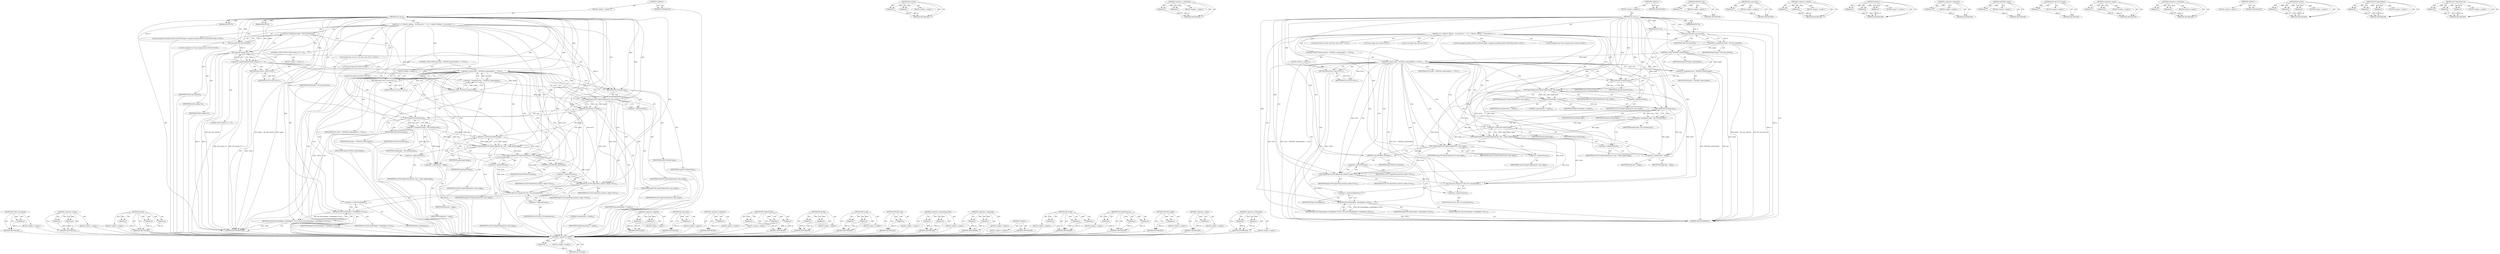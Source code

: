 digraph "&lt;operator&gt;.subtraction" {
vulnerable_174 [label=<(METHOD,&lt;operator&gt;.sizeOf)>];
vulnerable_175 [label=<(PARAM,p1)>];
vulnerable_176 [label=<(BLOCK,&lt;empty&gt;,&lt;empty&gt;)>];
vulnerable_177 [label=<(METHOD_RETURN,ANY)>];
vulnerable_123 [label=<(METHOD,BN_bn2bin)>];
vulnerable_124 [label=<(PARAM,p1)>];
vulnerable_125 [label=<(PARAM,p2)>];
vulnerable_126 [label=<(BLOCK,&lt;empty&gt;,&lt;empty&gt;)>];
vulnerable_127 [label=<(METHOD_RETURN,ANY)>];
vulnerable_149 [label=<(METHOD,&lt;operator&gt;.subtraction)>];
vulnerable_150 [label=<(PARAM,p1)>];
vulnerable_151 [label=<(PARAM,p2)>];
vulnerable_152 [label=<(BLOCK,&lt;empty&gt;,&lt;empty&gt;)>];
vulnerable_153 [label=<(METHOD_RETURN,ANY)>];
vulnerable_6 [label=<(METHOD,&lt;global&gt;)<SUB>1</SUB>>];
vulnerable_7 [label=<(BLOCK,&lt;empty&gt;,&lt;empty&gt;)<SUB>1</SUB>>];
vulnerable_8 [label=<(METHOD,srp_Calc_k)<SUB>1</SUB>>];
vulnerable_9 [label=<(PARAM,BIGNUM *N)<SUB>1</SUB>>];
vulnerable_10 [label=<(PARAM,BIGNUM *g)<SUB>1</SUB>>];
vulnerable_11 [label=<(BLOCK,{
	/* k = SHA1(N | PAD(g)) -- tls-srp draft 8 *...,{
	/* k = SHA1(N | PAD(g)) -- tls-srp draft 8 *...)<SUB>2</SUB>>];
vulnerable_12 [label="<(LOCAL,unsigned char[SHA_DIGEST_LENGTH] digest: unsigned char[SHA_DIGEST_LENGTH])<SUB>5</SUB>>"];
vulnerable_13 [label="<(LOCAL,unsigned char* tmp: unsigned char*)<SUB>6</SUB>>"];
vulnerable_14 [label="<(LOCAL,EVP_MD_CTX ctxt: EVP_MD_CTX)<SUB>7</SUB>>"];
vulnerable_15 [label="<(LOCAL,int longg: int)<SUB>8</SUB>>"];
vulnerable_16 [label="<(LOCAL,int longN: int)<SUB>9</SUB>>"];
vulnerable_17 [label=<(&lt;operator&gt;.assignment,longN = BN_num_bytes(N))<SUB>9</SUB>>];
vulnerable_18 [label=<(IDENTIFIER,longN,longN = BN_num_bytes(N))<SUB>9</SUB>>];
vulnerable_19 [label=<(BN_num_bytes,BN_num_bytes(N))<SUB>9</SUB>>];
vulnerable_20 [label=<(IDENTIFIER,N,BN_num_bytes(N))<SUB>9</SUB>>];
vulnerable_21 [label=<(CONTROL_STRUCTURE,IF,if ((tmp = OPENSSL_malloc(longN)) == NULL))<SUB>11</SUB>>];
vulnerable_22 [label=<(&lt;operator&gt;.equals,(tmp = OPENSSL_malloc(longN)) == NULL)<SUB>11</SUB>>];
vulnerable_23 [label=<(&lt;operator&gt;.assignment,tmp = OPENSSL_malloc(longN))<SUB>11</SUB>>];
vulnerable_24 [label=<(IDENTIFIER,tmp,tmp = OPENSSL_malloc(longN))<SUB>11</SUB>>];
vulnerable_25 [label=<(OPENSSL_malloc,OPENSSL_malloc(longN))<SUB>11</SUB>>];
vulnerable_26 [label=<(IDENTIFIER,longN,OPENSSL_malloc(longN))<SUB>11</SUB>>];
vulnerable_27 [label=<(IDENTIFIER,NULL,(tmp = OPENSSL_malloc(longN)) == NULL)<SUB>11</SUB>>];
vulnerable_28 [label=<(BLOCK,&lt;empty&gt;,&lt;empty&gt;)<SUB>12</SUB>>];
vulnerable_29 [label=<(RETURN,return NULL;,return NULL;)<SUB>12</SUB>>];
vulnerable_30 [label=<(IDENTIFIER,NULL,return NULL;)<SUB>12</SUB>>];
vulnerable_31 [label=<(BN_bn2bin,BN_bn2bin(N,tmp))<SUB>13</SUB>>];
vulnerable_32 [label=<(IDENTIFIER,N,BN_bn2bin(N,tmp))<SUB>13</SUB>>];
vulnerable_33 [label=<(IDENTIFIER,tmp,BN_bn2bin(N,tmp))<SUB>13</SUB>>];
vulnerable_34 [label=<(EVP_DigestUpdate,EVP_DigestUpdate(&amp;ctxt, tmp, longN))<SUB>14</SUB>>];
vulnerable_35 [label=<(&lt;operator&gt;.addressOf,&amp;ctxt)<SUB>14</SUB>>];
vulnerable_36 [label=<(IDENTIFIER,ctxt,EVP_DigestUpdate(&amp;ctxt, tmp, longN))<SUB>14</SUB>>];
vulnerable_37 [label=<(IDENTIFIER,tmp,EVP_DigestUpdate(&amp;ctxt, tmp, longN))<SUB>14</SUB>>];
vulnerable_38 [label=<(IDENTIFIER,longN,EVP_DigestUpdate(&amp;ctxt, tmp, longN))<SUB>14</SUB>>];
vulnerable_39 [label=<(memset,memset(tmp, 0, longN))<SUB>16</SUB>>];
vulnerable_40 [label=<(IDENTIFIER,tmp,memset(tmp, 0, longN))<SUB>16</SUB>>];
vulnerable_41 [label=<(LITERAL,0,memset(tmp, 0, longN))<SUB>16</SUB>>];
vulnerable_42 [label=<(IDENTIFIER,longN,memset(tmp, 0, longN))<SUB>16</SUB>>];
vulnerable_43 [label=<(&lt;operator&gt;.assignment,longg = BN_bn2bin(g,tmp))<SUB>17</SUB>>];
vulnerable_44 [label=<(IDENTIFIER,longg,longg = BN_bn2bin(g,tmp))<SUB>17</SUB>>];
vulnerable_45 [label=<(BN_bn2bin,BN_bn2bin(g,tmp))<SUB>17</SUB>>];
vulnerable_46 [label=<(IDENTIFIER,g,BN_bn2bin(g,tmp))<SUB>17</SUB>>];
vulnerable_47 [label=<(IDENTIFIER,tmp,BN_bn2bin(g,tmp))<SUB>17</SUB>>];
vulnerable_48 [label=<(EVP_DigestUpdate,EVP_DigestUpdate(&amp;ctxt, tmp + longg, longN-longg))<SUB>19</SUB>>];
vulnerable_49 [label=<(&lt;operator&gt;.addressOf,&amp;ctxt)<SUB>19</SUB>>];
vulnerable_50 [label=<(IDENTIFIER,ctxt,EVP_DigestUpdate(&amp;ctxt, tmp + longg, longN-longg))<SUB>19</SUB>>];
vulnerable_51 [label=<(&lt;operator&gt;.addition,tmp + longg)<SUB>19</SUB>>];
vulnerable_52 [label=<(IDENTIFIER,tmp,tmp + longg)<SUB>19</SUB>>];
vulnerable_53 [label=<(IDENTIFIER,longg,tmp + longg)<SUB>19</SUB>>];
vulnerable_54 [label=<(&lt;operator&gt;.subtraction,longN-longg)<SUB>19</SUB>>];
vulnerable_55 [label=<(IDENTIFIER,longN,longN-longg)<SUB>19</SUB>>];
vulnerable_56 [label=<(IDENTIFIER,longg,longN-longg)<SUB>19</SUB>>];
vulnerable_57 [label=<(EVP_DigestUpdate,EVP_DigestUpdate(&amp;ctxt, tmp, longg))<SUB>20</SUB>>];
vulnerable_58 [label=<(&lt;operator&gt;.addressOf,&amp;ctxt)<SUB>20</SUB>>];
vulnerable_59 [label=<(IDENTIFIER,ctxt,EVP_DigestUpdate(&amp;ctxt, tmp, longg))<SUB>20</SUB>>];
vulnerable_60 [label=<(IDENTIFIER,tmp,EVP_DigestUpdate(&amp;ctxt, tmp, longg))<SUB>20</SUB>>];
vulnerable_61 [label=<(IDENTIFIER,longg,EVP_DigestUpdate(&amp;ctxt, tmp, longg))<SUB>20</SUB>>];
vulnerable_62 [label=<(OPENSSL_free,OPENSSL_free(tmp))<SUB>21</SUB>>];
vulnerable_63 [label=<(IDENTIFIER,tmp,OPENSSL_free(tmp))<SUB>21</SUB>>];
vulnerable_64 [label=<(EVP_DigestFinal_ex,EVP_DigestFinal_ex(&amp;ctxt, digest, NULL))<SUB>23</SUB>>];
vulnerable_65 [label=<(&lt;operator&gt;.addressOf,&amp;ctxt)<SUB>23</SUB>>];
vulnerable_66 [label=<(IDENTIFIER,ctxt,EVP_DigestFinal_ex(&amp;ctxt, digest, NULL))<SUB>23</SUB>>];
vulnerable_67 [label=<(IDENTIFIER,digest,EVP_DigestFinal_ex(&amp;ctxt, digest, NULL))<SUB>23</SUB>>];
vulnerable_68 [label=<(IDENTIFIER,NULL,EVP_DigestFinal_ex(&amp;ctxt, digest, NULL))<SUB>23</SUB>>];
vulnerable_69 [label=<(EVP_MD_CTX_cleanup,EVP_MD_CTX_cleanup(&amp;ctxt))<SUB>24</SUB>>];
vulnerable_70 [label=<(&lt;operator&gt;.addressOf,&amp;ctxt)<SUB>24</SUB>>];
vulnerable_71 [label=<(IDENTIFIER,ctxt,EVP_MD_CTX_cleanup(&amp;ctxt))<SUB>24</SUB>>];
vulnerable_72 [label=<(RETURN,return BN_bin2bn(digest, sizeof(digest), NULL);,return BN_bin2bn(digest, sizeof(digest), NULL);)<SUB>25</SUB>>];
vulnerable_73 [label=<(BN_bin2bn,BN_bin2bn(digest, sizeof(digest), NULL))<SUB>25</SUB>>];
vulnerable_74 [label=<(IDENTIFIER,digest,BN_bin2bn(digest, sizeof(digest), NULL))<SUB>25</SUB>>];
vulnerable_75 [label=<(&lt;operator&gt;.sizeOf,sizeof(digest))<SUB>25</SUB>>];
vulnerable_76 [label=<(IDENTIFIER,digest,sizeof(digest))<SUB>25</SUB>>];
vulnerable_77 [label=<(IDENTIFIER,NULL,BN_bin2bn(digest, sizeof(digest), NULL))<SUB>25</SUB>>];
vulnerable_78 [label=<(METHOD_RETURN,BIGNUM)<SUB>1</SUB>>];
vulnerable_80 [label=<(METHOD_RETURN,ANY)<SUB>1</SUB>>];
vulnerable_154 [label=<(METHOD,OPENSSL_free)>];
vulnerable_155 [label=<(PARAM,p1)>];
vulnerable_156 [label=<(BLOCK,&lt;empty&gt;,&lt;empty&gt;)>];
vulnerable_157 [label=<(METHOD_RETURN,ANY)>];
vulnerable_110 [label=<(METHOD,BN_num_bytes)>];
vulnerable_111 [label=<(PARAM,p1)>];
vulnerable_112 [label=<(BLOCK,&lt;empty&gt;,&lt;empty&gt;)>];
vulnerable_113 [label=<(METHOD_RETURN,ANY)>];
vulnerable_144 [label=<(METHOD,&lt;operator&gt;.addition)>];
vulnerable_145 [label=<(PARAM,p1)>];
vulnerable_146 [label=<(PARAM,p2)>];
vulnerable_147 [label=<(BLOCK,&lt;empty&gt;,&lt;empty&gt;)>];
vulnerable_148 [label=<(METHOD_RETURN,ANY)>];
vulnerable_138 [label=<(METHOD,memset)>];
vulnerable_139 [label=<(PARAM,p1)>];
vulnerable_140 [label=<(PARAM,p2)>];
vulnerable_141 [label=<(PARAM,p3)>];
vulnerable_142 [label=<(BLOCK,&lt;empty&gt;,&lt;empty&gt;)>];
vulnerable_143 [label=<(METHOD_RETURN,ANY)>];
vulnerable_134 [label=<(METHOD,&lt;operator&gt;.addressOf)>];
vulnerable_135 [label=<(PARAM,p1)>];
vulnerable_136 [label=<(BLOCK,&lt;empty&gt;,&lt;empty&gt;)>];
vulnerable_137 [label=<(METHOD_RETURN,ANY)>];
vulnerable_119 [label=<(METHOD,OPENSSL_malloc)>];
vulnerable_120 [label=<(PARAM,p1)>];
vulnerable_121 [label=<(BLOCK,&lt;empty&gt;,&lt;empty&gt;)>];
vulnerable_122 [label=<(METHOD_RETURN,ANY)>];
vulnerable_164 [label=<(METHOD,EVP_MD_CTX_cleanup)>];
vulnerable_165 [label=<(PARAM,p1)>];
vulnerable_166 [label=<(BLOCK,&lt;empty&gt;,&lt;empty&gt;)>];
vulnerable_167 [label=<(METHOD_RETURN,ANY)>];
vulnerable_114 [label=<(METHOD,&lt;operator&gt;.equals)>];
vulnerable_115 [label=<(PARAM,p1)>];
vulnerable_116 [label=<(PARAM,p2)>];
vulnerable_117 [label=<(BLOCK,&lt;empty&gt;,&lt;empty&gt;)>];
vulnerable_118 [label=<(METHOD_RETURN,ANY)>];
vulnerable_105 [label=<(METHOD,&lt;operator&gt;.assignment)>];
vulnerable_106 [label=<(PARAM,p1)>];
vulnerable_107 [label=<(PARAM,p2)>];
vulnerable_108 [label=<(BLOCK,&lt;empty&gt;,&lt;empty&gt;)>];
vulnerable_109 [label=<(METHOD_RETURN,ANY)>];
vulnerable_99 [label=<(METHOD,&lt;global&gt;)<SUB>1</SUB>>];
vulnerable_100 [label=<(BLOCK,&lt;empty&gt;,&lt;empty&gt;)>];
vulnerable_101 [label=<(METHOD_RETURN,ANY)>];
vulnerable_168 [label=<(METHOD,BN_bin2bn)>];
vulnerable_169 [label=<(PARAM,p1)>];
vulnerable_170 [label=<(PARAM,p2)>];
vulnerable_171 [label=<(PARAM,p3)>];
vulnerable_172 [label=<(BLOCK,&lt;empty&gt;,&lt;empty&gt;)>];
vulnerable_173 [label=<(METHOD_RETURN,ANY)>];
vulnerable_128 [label=<(METHOD,EVP_DigestUpdate)>];
vulnerable_129 [label=<(PARAM,p1)>];
vulnerable_130 [label=<(PARAM,p2)>];
vulnerable_131 [label=<(PARAM,p3)>];
vulnerable_132 [label=<(BLOCK,&lt;empty&gt;,&lt;empty&gt;)>];
vulnerable_133 [label=<(METHOD_RETURN,ANY)>];
vulnerable_158 [label=<(METHOD,EVP_DigestFinal_ex)>];
vulnerable_159 [label=<(PARAM,p1)>];
vulnerable_160 [label=<(PARAM,p2)>];
vulnerable_161 [label=<(PARAM,p3)>];
vulnerable_162 [label=<(BLOCK,&lt;empty&gt;,&lt;empty&gt;)>];
vulnerable_163 [label=<(METHOD_RETURN,ANY)>];
fixed_183 [label=<(METHOD,EVP_MD_CTX_cleanup)>];
fixed_184 [label=<(PARAM,p1)>];
fixed_185 [label=<(BLOCK,&lt;empty&gt;,&lt;empty&gt;)>];
fixed_186 [label=<(METHOD_RETURN,ANY)>];
fixed_133 [label=<(METHOD,&lt;operator&gt;.equals)>];
fixed_134 [label=<(PARAM,p1)>];
fixed_135 [label=<(PARAM,p2)>];
fixed_136 [label=<(BLOCK,&lt;empty&gt;,&lt;empty&gt;)>];
fixed_137 [label=<(METHOD_RETURN,ANY)>];
fixed_157 [label=<(METHOD,memset)>];
fixed_158 [label=<(PARAM,p1)>];
fixed_159 [label=<(PARAM,p2)>];
fixed_160 [label=<(PARAM,p3)>];
fixed_161 [label=<(BLOCK,&lt;empty&gt;,&lt;empty&gt;)>];
fixed_162 [label=<(METHOD_RETURN,ANY)>];
fixed_6 [label=<(METHOD,&lt;global&gt;)<SUB>1</SUB>>];
fixed_7 [label=<(BLOCK,&lt;empty&gt;,&lt;empty&gt;)<SUB>1</SUB>>];
fixed_8 [label=<(METHOD,srp_Calc_k)<SUB>1</SUB>>];
fixed_9 [label=<(PARAM,BIGNUM *N)<SUB>1</SUB>>];
fixed_10 [label=<(PARAM,BIGNUM *g)<SUB>1</SUB>>];
fixed_11 [label=<(BLOCK,{
	/* k = SHA1(N | PAD(g)) -- tls-srp draft 8 *...,{
	/* k = SHA1(N | PAD(g)) -- tls-srp draft 8 *...)<SUB>2</SUB>>];
fixed_12 [label="<(LOCAL,unsigned char[SHA_DIGEST_LENGTH] digest: unsigned char[SHA_DIGEST_LENGTH])<SUB>5</SUB>>"];
fixed_13 [label="<(LOCAL,unsigned char* tmp: unsigned char*)<SUB>6</SUB>>"];
fixed_14 [label="<(LOCAL,EVP_MD_CTX ctxt: EVP_MD_CTX)<SUB>7</SUB>>"];
fixed_15 [label="<(LOCAL,int longg: int)<SUB>8</SUB>>"];
fixed_16 [label="<(LOCAL,int longN: int)<SUB>9</SUB>>"];
fixed_17 [label=<(&lt;operator&gt;.assignment,longN = BN_num_bytes(N))<SUB>9</SUB>>];
fixed_18 [label=<(IDENTIFIER,longN,longN = BN_num_bytes(N))<SUB>9</SUB>>];
fixed_19 [label=<(BN_num_bytes,BN_num_bytes(N))<SUB>9</SUB>>];
fixed_20 [label=<(IDENTIFIER,N,BN_num_bytes(N))<SUB>9</SUB>>];
fixed_21 [label=<(CONTROL_STRUCTURE,IF,if (BN_ucmp(g, N) &gt;= 0))<SUB>11</SUB>>];
fixed_22 [label=<(&lt;operator&gt;.greaterEqualsThan,BN_ucmp(g, N) &gt;= 0)<SUB>11</SUB>>];
fixed_23 [label=<(BN_ucmp,BN_ucmp(g, N))<SUB>11</SUB>>];
fixed_24 [label=<(IDENTIFIER,g,BN_ucmp(g, N))<SUB>11</SUB>>];
fixed_25 [label=<(IDENTIFIER,N,BN_ucmp(g, N))<SUB>11</SUB>>];
fixed_26 [label=<(LITERAL,0,BN_ucmp(g, N) &gt;= 0)<SUB>11</SUB>>];
fixed_27 [label=<(BLOCK,&lt;empty&gt;,&lt;empty&gt;)<SUB>12</SUB>>];
fixed_28 [label=<(RETURN,return NULL;,return NULL;)<SUB>12</SUB>>];
fixed_29 [label=<(IDENTIFIER,NULL,return NULL;)<SUB>12</SUB>>];
fixed_30 [label=<(CONTROL_STRUCTURE,IF,if ((tmp = OPENSSL_malloc(longN)) == NULL))<SUB>14</SUB>>];
fixed_31 [label=<(&lt;operator&gt;.equals,(tmp = OPENSSL_malloc(longN)) == NULL)<SUB>14</SUB>>];
fixed_32 [label=<(&lt;operator&gt;.assignment,tmp = OPENSSL_malloc(longN))<SUB>14</SUB>>];
fixed_33 [label=<(IDENTIFIER,tmp,tmp = OPENSSL_malloc(longN))<SUB>14</SUB>>];
fixed_34 [label=<(OPENSSL_malloc,OPENSSL_malloc(longN))<SUB>14</SUB>>];
fixed_35 [label=<(IDENTIFIER,longN,OPENSSL_malloc(longN))<SUB>14</SUB>>];
fixed_36 [label=<(IDENTIFIER,NULL,(tmp = OPENSSL_malloc(longN)) == NULL)<SUB>14</SUB>>];
fixed_37 [label=<(BLOCK,&lt;empty&gt;,&lt;empty&gt;)<SUB>15</SUB>>];
fixed_38 [label=<(RETURN,return NULL;,return NULL;)<SUB>15</SUB>>];
fixed_39 [label=<(IDENTIFIER,NULL,return NULL;)<SUB>15</SUB>>];
fixed_40 [label=<(BN_bn2bin,BN_bn2bin(N,tmp))<SUB>16</SUB>>];
fixed_41 [label=<(IDENTIFIER,N,BN_bn2bin(N,tmp))<SUB>16</SUB>>];
fixed_42 [label=<(IDENTIFIER,tmp,BN_bn2bin(N,tmp))<SUB>16</SUB>>];
fixed_43 [label=<(EVP_DigestUpdate,EVP_DigestUpdate(&amp;ctxt, tmp, longN))<SUB>17</SUB>>];
fixed_44 [label=<(&lt;operator&gt;.addressOf,&amp;ctxt)<SUB>17</SUB>>];
fixed_45 [label=<(IDENTIFIER,ctxt,EVP_DigestUpdate(&amp;ctxt, tmp, longN))<SUB>17</SUB>>];
fixed_46 [label=<(IDENTIFIER,tmp,EVP_DigestUpdate(&amp;ctxt, tmp, longN))<SUB>17</SUB>>];
fixed_47 [label=<(IDENTIFIER,longN,EVP_DigestUpdate(&amp;ctxt, tmp, longN))<SUB>17</SUB>>];
fixed_48 [label=<(memset,memset(tmp, 0, longN))<SUB>19</SUB>>];
fixed_49 [label=<(IDENTIFIER,tmp,memset(tmp, 0, longN))<SUB>19</SUB>>];
fixed_50 [label=<(LITERAL,0,memset(tmp, 0, longN))<SUB>19</SUB>>];
fixed_51 [label=<(IDENTIFIER,longN,memset(tmp, 0, longN))<SUB>19</SUB>>];
fixed_52 [label=<(&lt;operator&gt;.assignment,longg = BN_bn2bin(g,tmp))<SUB>20</SUB>>];
fixed_53 [label=<(IDENTIFIER,longg,longg = BN_bn2bin(g,tmp))<SUB>20</SUB>>];
fixed_54 [label=<(BN_bn2bin,BN_bn2bin(g,tmp))<SUB>20</SUB>>];
fixed_55 [label=<(IDENTIFIER,g,BN_bn2bin(g,tmp))<SUB>20</SUB>>];
fixed_56 [label=<(IDENTIFIER,tmp,BN_bn2bin(g,tmp))<SUB>20</SUB>>];
fixed_57 [label=<(EVP_DigestUpdate,EVP_DigestUpdate(&amp;ctxt, tmp + longg, longN-longg))<SUB>22</SUB>>];
fixed_58 [label=<(&lt;operator&gt;.addressOf,&amp;ctxt)<SUB>22</SUB>>];
fixed_59 [label=<(IDENTIFIER,ctxt,EVP_DigestUpdate(&amp;ctxt, tmp + longg, longN-longg))<SUB>22</SUB>>];
fixed_60 [label=<(&lt;operator&gt;.addition,tmp + longg)<SUB>22</SUB>>];
fixed_61 [label=<(IDENTIFIER,tmp,tmp + longg)<SUB>22</SUB>>];
fixed_62 [label=<(IDENTIFIER,longg,tmp + longg)<SUB>22</SUB>>];
fixed_63 [label=<(&lt;operator&gt;.subtraction,longN-longg)<SUB>22</SUB>>];
fixed_64 [label=<(IDENTIFIER,longN,longN-longg)<SUB>22</SUB>>];
fixed_65 [label=<(IDENTIFIER,longg,longN-longg)<SUB>22</SUB>>];
fixed_66 [label=<(EVP_DigestUpdate,EVP_DigestUpdate(&amp;ctxt, tmp, longg))<SUB>23</SUB>>];
fixed_67 [label=<(&lt;operator&gt;.addressOf,&amp;ctxt)<SUB>23</SUB>>];
fixed_68 [label=<(IDENTIFIER,ctxt,EVP_DigestUpdate(&amp;ctxt, tmp, longg))<SUB>23</SUB>>];
fixed_69 [label=<(IDENTIFIER,tmp,EVP_DigestUpdate(&amp;ctxt, tmp, longg))<SUB>23</SUB>>];
fixed_70 [label=<(IDENTIFIER,longg,EVP_DigestUpdate(&amp;ctxt, tmp, longg))<SUB>23</SUB>>];
fixed_71 [label=<(OPENSSL_free,OPENSSL_free(tmp))<SUB>24</SUB>>];
fixed_72 [label=<(IDENTIFIER,tmp,OPENSSL_free(tmp))<SUB>24</SUB>>];
fixed_73 [label=<(EVP_DigestFinal_ex,EVP_DigestFinal_ex(&amp;ctxt, digest, NULL))<SUB>26</SUB>>];
fixed_74 [label=<(&lt;operator&gt;.addressOf,&amp;ctxt)<SUB>26</SUB>>];
fixed_75 [label=<(IDENTIFIER,ctxt,EVP_DigestFinal_ex(&amp;ctxt, digest, NULL))<SUB>26</SUB>>];
fixed_76 [label=<(IDENTIFIER,digest,EVP_DigestFinal_ex(&amp;ctxt, digest, NULL))<SUB>26</SUB>>];
fixed_77 [label=<(IDENTIFIER,NULL,EVP_DigestFinal_ex(&amp;ctxt, digest, NULL))<SUB>26</SUB>>];
fixed_78 [label=<(EVP_MD_CTX_cleanup,EVP_MD_CTX_cleanup(&amp;ctxt))<SUB>27</SUB>>];
fixed_79 [label=<(&lt;operator&gt;.addressOf,&amp;ctxt)<SUB>27</SUB>>];
fixed_80 [label=<(IDENTIFIER,ctxt,EVP_MD_CTX_cleanup(&amp;ctxt))<SUB>27</SUB>>];
fixed_81 [label=<(RETURN,return BN_bin2bn(digest, sizeof(digest), NULL);,return BN_bin2bn(digest, sizeof(digest), NULL);)<SUB>28</SUB>>];
fixed_82 [label=<(BN_bin2bn,BN_bin2bn(digest, sizeof(digest), NULL))<SUB>28</SUB>>];
fixed_83 [label=<(IDENTIFIER,digest,BN_bin2bn(digest, sizeof(digest), NULL))<SUB>28</SUB>>];
fixed_84 [label=<(&lt;operator&gt;.sizeOf,sizeof(digest))<SUB>28</SUB>>];
fixed_85 [label=<(IDENTIFIER,digest,sizeof(digest))<SUB>28</SUB>>];
fixed_86 [label=<(IDENTIFIER,NULL,BN_bin2bn(digest, sizeof(digest), NULL))<SUB>28</SUB>>];
fixed_87 [label=<(METHOD_RETURN,BIGNUM)<SUB>1</SUB>>];
fixed_89 [label=<(METHOD_RETURN,ANY)<SUB>1</SUB>>];
fixed_163 [label=<(METHOD,&lt;operator&gt;.addition)>];
fixed_164 [label=<(PARAM,p1)>];
fixed_165 [label=<(PARAM,p2)>];
fixed_166 [label=<(BLOCK,&lt;empty&gt;,&lt;empty&gt;)>];
fixed_167 [label=<(METHOD_RETURN,ANY)>];
fixed_119 [label=<(METHOD,BN_num_bytes)>];
fixed_120 [label=<(PARAM,p1)>];
fixed_121 [label=<(BLOCK,&lt;empty&gt;,&lt;empty&gt;)>];
fixed_122 [label=<(METHOD_RETURN,ANY)>];
fixed_153 [label=<(METHOD,&lt;operator&gt;.addressOf)>];
fixed_154 [label=<(PARAM,p1)>];
fixed_155 [label=<(BLOCK,&lt;empty&gt;,&lt;empty&gt;)>];
fixed_156 [label=<(METHOD_RETURN,ANY)>];
fixed_147 [label=<(METHOD,EVP_DigestUpdate)>];
fixed_148 [label=<(PARAM,p1)>];
fixed_149 [label=<(PARAM,p2)>];
fixed_150 [label=<(PARAM,p3)>];
fixed_151 [label=<(BLOCK,&lt;empty&gt;,&lt;empty&gt;)>];
fixed_152 [label=<(METHOD_RETURN,ANY)>];
fixed_142 [label=<(METHOD,BN_bn2bin)>];
fixed_143 [label=<(PARAM,p1)>];
fixed_144 [label=<(PARAM,p2)>];
fixed_145 [label=<(BLOCK,&lt;empty&gt;,&lt;empty&gt;)>];
fixed_146 [label=<(METHOD_RETURN,ANY)>];
fixed_128 [label=<(METHOD,BN_ucmp)>];
fixed_129 [label=<(PARAM,p1)>];
fixed_130 [label=<(PARAM,p2)>];
fixed_131 [label=<(BLOCK,&lt;empty&gt;,&lt;empty&gt;)>];
fixed_132 [label=<(METHOD_RETURN,ANY)>];
fixed_173 [label=<(METHOD,OPENSSL_free)>];
fixed_174 [label=<(PARAM,p1)>];
fixed_175 [label=<(BLOCK,&lt;empty&gt;,&lt;empty&gt;)>];
fixed_176 [label=<(METHOD_RETURN,ANY)>];
fixed_123 [label=<(METHOD,&lt;operator&gt;.greaterEqualsThan)>];
fixed_124 [label=<(PARAM,p1)>];
fixed_125 [label=<(PARAM,p2)>];
fixed_126 [label=<(BLOCK,&lt;empty&gt;,&lt;empty&gt;)>];
fixed_127 [label=<(METHOD_RETURN,ANY)>];
fixed_114 [label=<(METHOD,&lt;operator&gt;.assignment)>];
fixed_115 [label=<(PARAM,p1)>];
fixed_116 [label=<(PARAM,p2)>];
fixed_117 [label=<(BLOCK,&lt;empty&gt;,&lt;empty&gt;)>];
fixed_118 [label=<(METHOD_RETURN,ANY)>];
fixed_108 [label=<(METHOD,&lt;global&gt;)<SUB>1</SUB>>];
fixed_109 [label=<(BLOCK,&lt;empty&gt;,&lt;empty&gt;)>];
fixed_110 [label=<(METHOD_RETURN,ANY)>];
fixed_187 [label=<(METHOD,BN_bin2bn)>];
fixed_188 [label=<(PARAM,p1)>];
fixed_189 [label=<(PARAM,p2)>];
fixed_190 [label=<(PARAM,p3)>];
fixed_191 [label=<(BLOCK,&lt;empty&gt;,&lt;empty&gt;)>];
fixed_192 [label=<(METHOD_RETURN,ANY)>];
fixed_177 [label=<(METHOD,EVP_DigestFinal_ex)>];
fixed_178 [label=<(PARAM,p1)>];
fixed_179 [label=<(PARAM,p2)>];
fixed_180 [label=<(PARAM,p3)>];
fixed_181 [label=<(BLOCK,&lt;empty&gt;,&lt;empty&gt;)>];
fixed_182 [label=<(METHOD_RETURN,ANY)>];
fixed_138 [label=<(METHOD,OPENSSL_malloc)>];
fixed_139 [label=<(PARAM,p1)>];
fixed_140 [label=<(BLOCK,&lt;empty&gt;,&lt;empty&gt;)>];
fixed_141 [label=<(METHOD_RETURN,ANY)>];
fixed_193 [label=<(METHOD,&lt;operator&gt;.sizeOf)>];
fixed_194 [label=<(PARAM,p1)>];
fixed_195 [label=<(BLOCK,&lt;empty&gt;,&lt;empty&gt;)>];
fixed_196 [label=<(METHOD_RETURN,ANY)>];
fixed_168 [label=<(METHOD,&lt;operator&gt;.subtraction)>];
fixed_169 [label=<(PARAM,p1)>];
fixed_170 [label=<(PARAM,p2)>];
fixed_171 [label=<(BLOCK,&lt;empty&gt;,&lt;empty&gt;)>];
fixed_172 [label=<(METHOD_RETURN,ANY)>];
vulnerable_174 -> vulnerable_175  [key=0, label="AST: "];
vulnerable_174 -> vulnerable_175  [key=1, label="DDG: "];
vulnerable_174 -> vulnerable_176  [key=0, label="AST: "];
vulnerable_174 -> vulnerable_177  [key=0, label="AST: "];
vulnerable_174 -> vulnerable_177  [key=1, label="CFG: "];
vulnerable_175 -> vulnerable_177  [key=0, label="DDG: p1"];
vulnerable_123 -> vulnerable_124  [key=0, label="AST: "];
vulnerable_123 -> vulnerable_124  [key=1, label="DDG: "];
vulnerable_123 -> vulnerable_126  [key=0, label="AST: "];
vulnerable_123 -> vulnerable_125  [key=0, label="AST: "];
vulnerable_123 -> vulnerable_125  [key=1, label="DDG: "];
vulnerable_123 -> vulnerable_127  [key=0, label="AST: "];
vulnerable_123 -> vulnerable_127  [key=1, label="CFG: "];
vulnerable_124 -> vulnerable_127  [key=0, label="DDG: p1"];
vulnerable_125 -> vulnerable_127  [key=0, label="DDG: p2"];
vulnerable_149 -> vulnerable_150  [key=0, label="AST: "];
vulnerable_149 -> vulnerable_150  [key=1, label="DDG: "];
vulnerable_149 -> vulnerable_152  [key=0, label="AST: "];
vulnerable_149 -> vulnerable_151  [key=0, label="AST: "];
vulnerable_149 -> vulnerable_151  [key=1, label="DDG: "];
vulnerable_149 -> vulnerable_153  [key=0, label="AST: "];
vulnerable_149 -> vulnerable_153  [key=1, label="CFG: "];
vulnerable_150 -> vulnerable_153  [key=0, label="DDG: p1"];
vulnerable_151 -> vulnerable_153  [key=0, label="DDG: p2"];
vulnerable_6 -> vulnerable_7  [key=0, label="AST: "];
vulnerable_6 -> vulnerable_80  [key=0, label="AST: "];
vulnerable_6 -> vulnerable_80  [key=1, label="CFG: "];
vulnerable_7 -> vulnerable_8  [key=0, label="AST: "];
vulnerable_8 -> vulnerable_9  [key=0, label="AST: "];
vulnerable_8 -> vulnerable_9  [key=1, label="DDG: "];
vulnerable_8 -> vulnerable_10  [key=0, label="AST: "];
vulnerable_8 -> vulnerable_10  [key=1, label="DDG: "];
vulnerable_8 -> vulnerable_11  [key=0, label="AST: "];
vulnerable_8 -> vulnerable_78  [key=0, label="AST: "];
vulnerable_8 -> vulnerable_19  [key=0, label="CFG: "];
vulnerable_8 -> vulnerable_19  [key=1, label="DDG: "];
vulnerable_8 -> vulnerable_31  [key=0, label="DDG: "];
vulnerable_8 -> vulnerable_34  [key=0, label="DDG: "];
vulnerable_8 -> vulnerable_39  [key=0, label="DDG: "];
vulnerable_8 -> vulnerable_48  [key=0, label="DDG: "];
vulnerable_8 -> vulnerable_57  [key=0, label="DDG: "];
vulnerable_8 -> vulnerable_62  [key=0, label="DDG: "];
vulnerable_8 -> vulnerable_64  [key=0, label="DDG: "];
vulnerable_8 -> vulnerable_69  [key=0, label="DDG: "];
vulnerable_8 -> vulnerable_22  [key=0, label="DDG: "];
vulnerable_8 -> vulnerable_45  [key=0, label="DDG: "];
vulnerable_8 -> vulnerable_51  [key=0, label="DDG: "];
vulnerable_8 -> vulnerable_54  [key=0, label="DDG: "];
vulnerable_8 -> vulnerable_73  [key=0, label="DDG: "];
vulnerable_8 -> vulnerable_30  [key=0, label="DDG: "];
vulnerable_8 -> vulnerable_25  [key=0, label="DDG: "];
vulnerable_9 -> vulnerable_19  [key=0, label="DDG: N"];
vulnerable_10 -> vulnerable_78  [key=0, label="DDG: g"];
vulnerable_10 -> vulnerable_45  [key=0, label="DDG: g"];
vulnerable_11 -> vulnerable_12  [key=0, label="AST: "];
vulnerable_11 -> vulnerable_13  [key=0, label="AST: "];
vulnerable_11 -> vulnerable_14  [key=0, label="AST: "];
vulnerable_11 -> vulnerable_15  [key=0, label="AST: "];
vulnerable_11 -> vulnerable_16  [key=0, label="AST: "];
vulnerable_11 -> vulnerable_17  [key=0, label="AST: "];
vulnerable_11 -> vulnerable_21  [key=0, label="AST: "];
vulnerable_11 -> vulnerable_31  [key=0, label="AST: "];
vulnerable_11 -> vulnerable_34  [key=0, label="AST: "];
vulnerable_11 -> vulnerable_39  [key=0, label="AST: "];
vulnerable_11 -> vulnerable_43  [key=0, label="AST: "];
vulnerable_11 -> vulnerable_48  [key=0, label="AST: "];
vulnerable_11 -> vulnerable_57  [key=0, label="AST: "];
vulnerable_11 -> vulnerable_62  [key=0, label="AST: "];
vulnerable_11 -> vulnerable_64  [key=0, label="AST: "];
vulnerable_11 -> vulnerable_69  [key=0, label="AST: "];
vulnerable_11 -> vulnerable_72  [key=0, label="AST: "];
vulnerable_17 -> vulnerable_18  [key=0, label="AST: "];
vulnerable_17 -> vulnerable_19  [key=0, label="AST: "];
vulnerable_17 -> vulnerable_25  [key=0, label="CFG: "];
vulnerable_17 -> vulnerable_25  [key=1, label="DDG: longN"];
vulnerable_17 -> vulnerable_78  [key=0, label="DDG: BN_num_bytes(N)"];
vulnerable_17 -> vulnerable_78  [key=1, label="DDG: longN = BN_num_bytes(N)"];
vulnerable_19 -> vulnerable_20  [key=0, label="AST: "];
vulnerable_19 -> vulnerable_17  [key=0, label="CFG: "];
vulnerable_19 -> vulnerable_17  [key=1, label="DDG: N"];
vulnerable_19 -> vulnerable_78  [key=0, label="DDG: N"];
vulnerable_19 -> vulnerable_31  [key=0, label="DDG: N"];
vulnerable_21 -> vulnerable_22  [key=0, label="AST: "];
vulnerable_21 -> vulnerable_28  [key=0, label="AST: "];
vulnerable_22 -> vulnerable_23  [key=0, label="AST: "];
vulnerable_22 -> vulnerable_27  [key=0, label="AST: "];
vulnerable_22 -> vulnerable_29  [key=0, label="CFG: "];
vulnerable_22 -> vulnerable_29  [key=1, label="CDG: "];
vulnerable_22 -> vulnerable_31  [key=0, label="CFG: "];
vulnerable_22 -> vulnerable_31  [key=1, label="CDG: "];
vulnerable_22 -> vulnerable_78  [key=0, label="DDG: tmp = OPENSSL_malloc(longN)"];
vulnerable_22 -> vulnerable_78  [key=1, label="DDG: NULL"];
vulnerable_22 -> vulnerable_78  [key=2, label="DDG: (tmp = OPENSSL_malloc(longN)) == NULL"];
vulnerable_22 -> vulnerable_64  [key=0, label="DDG: NULL"];
vulnerable_22 -> vulnerable_64  [key=1, label="CDG: "];
vulnerable_22 -> vulnerable_30  [key=0, label="DDG: NULL"];
vulnerable_22 -> vulnerable_34  [key=0, label="CDG: "];
vulnerable_22 -> vulnerable_48  [key=0, label="CDG: "];
vulnerable_22 -> vulnerable_49  [key=0, label="CDG: "];
vulnerable_22 -> vulnerable_73  [key=0, label="CDG: "];
vulnerable_22 -> vulnerable_51  [key=0, label="CDG: "];
vulnerable_22 -> vulnerable_57  [key=0, label="CDG: "];
vulnerable_22 -> vulnerable_75  [key=0, label="CDG: "];
vulnerable_22 -> vulnerable_72  [key=0, label="CDG: "];
vulnerable_22 -> vulnerable_69  [key=0, label="CDG: "];
vulnerable_22 -> vulnerable_45  [key=0, label="CDG: "];
vulnerable_22 -> vulnerable_65  [key=0, label="CDG: "];
vulnerable_22 -> vulnerable_35  [key=0, label="CDG: "];
vulnerable_22 -> vulnerable_54  [key=0, label="CDG: "];
vulnerable_22 -> vulnerable_43  [key=0, label="CDG: "];
vulnerable_22 -> vulnerable_58  [key=0, label="CDG: "];
vulnerable_22 -> vulnerable_70  [key=0, label="CDG: "];
vulnerable_22 -> vulnerable_62  [key=0, label="CDG: "];
vulnerable_22 -> vulnerable_39  [key=0, label="CDG: "];
vulnerable_23 -> vulnerable_24  [key=0, label="AST: "];
vulnerable_23 -> vulnerable_25  [key=0, label="AST: "];
vulnerable_23 -> vulnerable_22  [key=0, label="CFG: "];
vulnerable_23 -> vulnerable_22  [key=1, label="DDG: tmp"];
vulnerable_23 -> vulnerable_78  [key=0, label="DDG: tmp"];
vulnerable_23 -> vulnerable_78  [key=1, label="DDG: OPENSSL_malloc(longN)"];
vulnerable_23 -> vulnerable_31  [key=0, label="DDG: tmp"];
vulnerable_25 -> vulnerable_26  [key=0, label="AST: "];
vulnerable_25 -> vulnerable_23  [key=0, label="CFG: "];
vulnerable_25 -> vulnerable_23  [key=1, label="DDG: longN"];
vulnerable_25 -> vulnerable_78  [key=0, label="DDG: longN"];
vulnerable_25 -> vulnerable_34  [key=0, label="DDG: longN"];
vulnerable_25 -> vulnerable_22  [key=0, label="DDG: longN"];
vulnerable_28 -> vulnerable_29  [key=0, label="AST: "];
vulnerable_29 -> vulnerable_30  [key=0, label="AST: "];
vulnerable_29 -> vulnerable_78  [key=0, label="CFG: "];
vulnerable_29 -> vulnerable_78  [key=1, label="DDG: &lt;RET&gt;"];
vulnerable_30 -> vulnerable_29  [key=0, label="DDG: NULL"];
vulnerable_31 -> vulnerable_32  [key=0, label="AST: "];
vulnerable_31 -> vulnerable_33  [key=0, label="AST: "];
vulnerable_31 -> vulnerable_35  [key=0, label="CFG: "];
vulnerable_31 -> vulnerable_34  [key=0, label="DDG: tmp"];
vulnerable_34 -> vulnerable_35  [key=0, label="AST: "];
vulnerable_34 -> vulnerable_37  [key=0, label="AST: "];
vulnerable_34 -> vulnerable_38  [key=0, label="AST: "];
vulnerable_34 -> vulnerable_39  [key=0, label="CFG: "];
vulnerable_34 -> vulnerable_39  [key=1, label="DDG: tmp"];
vulnerable_34 -> vulnerable_39  [key=2, label="DDG: longN"];
vulnerable_34 -> vulnerable_48  [key=0, label="DDG: &amp;ctxt"];
vulnerable_34 -> vulnerable_57  [key=0, label="DDG: &amp;ctxt"];
vulnerable_34 -> vulnerable_64  [key=0, label="DDG: &amp;ctxt"];
vulnerable_34 -> vulnerable_69  [key=0, label="DDG: &amp;ctxt"];
vulnerable_35 -> vulnerable_36  [key=0, label="AST: "];
vulnerable_35 -> vulnerable_34  [key=0, label="CFG: "];
vulnerable_39 -> vulnerable_40  [key=0, label="AST: "];
vulnerable_39 -> vulnerable_41  [key=0, label="AST: "];
vulnerable_39 -> vulnerable_42  [key=0, label="AST: "];
vulnerable_39 -> vulnerable_45  [key=0, label="CFG: "];
vulnerable_39 -> vulnerable_45  [key=1, label="DDG: tmp"];
vulnerable_39 -> vulnerable_54  [key=0, label="DDG: longN"];
vulnerable_43 -> vulnerable_44  [key=0, label="AST: "];
vulnerable_43 -> vulnerable_45  [key=0, label="AST: "];
vulnerable_43 -> vulnerable_49  [key=0, label="CFG: "];
vulnerable_43 -> vulnerable_48  [key=0, label="DDG: longg"];
vulnerable_43 -> vulnerable_51  [key=0, label="DDG: longg"];
vulnerable_43 -> vulnerable_54  [key=0, label="DDG: longg"];
vulnerable_45 -> vulnerable_46  [key=0, label="AST: "];
vulnerable_45 -> vulnerable_47  [key=0, label="AST: "];
vulnerable_45 -> vulnerable_43  [key=0, label="CFG: "];
vulnerable_45 -> vulnerable_43  [key=1, label="DDG: g"];
vulnerable_45 -> vulnerable_43  [key=2, label="DDG: tmp"];
vulnerable_45 -> vulnerable_48  [key=0, label="DDG: tmp"];
vulnerable_45 -> vulnerable_57  [key=0, label="DDG: tmp"];
vulnerable_45 -> vulnerable_51  [key=0, label="DDG: tmp"];
vulnerable_48 -> vulnerable_49  [key=0, label="AST: "];
vulnerable_48 -> vulnerable_51  [key=0, label="AST: "];
vulnerable_48 -> vulnerable_54  [key=0, label="AST: "];
vulnerable_48 -> vulnerable_58  [key=0, label="CFG: "];
vulnerable_48 -> vulnerable_57  [key=0, label="DDG: &amp;ctxt"];
vulnerable_48 -> vulnerable_64  [key=0, label="DDG: &amp;ctxt"];
vulnerable_48 -> vulnerable_69  [key=0, label="DDG: &amp;ctxt"];
vulnerable_49 -> vulnerable_50  [key=0, label="AST: "];
vulnerable_49 -> vulnerable_51  [key=0, label="CFG: "];
vulnerable_51 -> vulnerable_52  [key=0, label="AST: "];
vulnerable_51 -> vulnerable_53  [key=0, label="AST: "];
vulnerable_51 -> vulnerable_54  [key=0, label="CFG: "];
vulnerable_54 -> vulnerable_55  [key=0, label="AST: "];
vulnerable_54 -> vulnerable_56  [key=0, label="AST: "];
vulnerable_54 -> vulnerable_48  [key=0, label="CFG: "];
vulnerable_54 -> vulnerable_48  [key=1, label="DDG: longN"];
vulnerable_54 -> vulnerable_48  [key=2, label="DDG: longg"];
vulnerable_54 -> vulnerable_57  [key=0, label="DDG: longg"];
vulnerable_57 -> vulnerable_58  [key=0, label="AST: "];
vulnerable_57 -> vulnerable_60  [key=0, label="AST: "];
vulnerable_57 -> vulnerable_61  [key=0, label="AST: "];
vulnerable_57 -> vulnerable_62  [key=0, label="CFG: "];
vulnerable_57 -> vulnerable_62  [key=1, label="DDG: tmp"];
vulnerable_57 -> vulnerable_64  [key=0, label="DDG: &amp;ctxt"];
vulnerable_57 -> vulnerable_69  [key=0, label="DDG: &amp;ctxt"];
vulnerable_58 -> vulnerable_59  [key=0, label="AST: "];
vulnerable_58 -> vulnerable_57  [key=0, label="CFG: "];
vulnerable_62 -> vulnerable_63  [key=0, label="AST: "];
vulnerable_62 -> vulnerable_65  [key=0, label="CFG: "];
vulnerable_64 -> vulnerable_65  [key=0, label="AST: "];
vulnerable_64 -> vulnerable_67  [key=0, label="AST: "];
vulnerable_64 -> vulnerable_68  [key=0, label="AST: "];
vulnerable_64 -> vulnerable_70  [key=0, label="CFG: "];
vulnerable_64 -> vulnerable_69  [key=0, label="DDG: &amp;ctxt"];
vulnerable_64 -> vulnerable_73  [key=0, label="DDG: NULL"];
vulnerable_65 -> vulnerable_66  [key=0, label="AST: "];
vulnerable_65 -> vulnerable_64  [key=0, label="CFG: "];
vulnerable_69 -> vulnerable_70  [key=0, label="AST: "];
vulnerable_69 -> vulnerable_75  [key=0, label="CFG: "];
vulnerable_70 -> vulnerable_71  [key=0, label="AST: "];
vulnerable_70 -> vulnerable_69  [key=0, label="CFG: "];
vulnerable_72 -> vulnerable_73  [key=0, label="AST: "];
vulnerable_72 -> vulnerable_78  [key=0, label="CFG: "];
vulnerable_72 -> vulnerable_78  [key=1, label="DDG: &lt;RET&gt;"];
vulnerable_73 -> vulnerable_74  [key=0, label="AST: "];
vulnerable_73 -> vulnerable_75  [key=0, label="AST: "];
vulnerable_73 -> vulnerable_77  [key=0, label="AST: "];
vulnerable_73 -> vulnerable_72  [key=0, label="CFG: "];
vulnerable_73 -> vulnerable_72  [key=1, label="DDG: BN_bin2bn(digest, sizeof(digest), NULL)"];
vulnerable_75 -> vulnerable_76  [key=0, label="AST: "];
vulnerable_75 -> vulnerable_73  [key=0, label="CFG: "];
vulnerable_154 -> vulnerable_155  [key=0, label="AST: "];
vulnerable_154 -> vulnerable_155  [key=1, label="DDG: "];
vulnerable_154 -> vulnerable_156  [key=0, label="AST: "];
vulnerable_154 -> vulnerable_157  [key=0, label="AST: "];
vulnerable_154 -> vulnerable_157  [key=1, label="CFG: "];
vulnerable_155 -> vulnerable_157  [key=0, label="DDG: p1"];
vulnerable_110 -> vulnerable_111  [key=0, label="AST: "];
vulnerable_110 -> vulnerable_111  [key=1, label="DDG: "];
vulnerable_110 -> vulnerable_112  [key=0, label="AST: "];
vulnerable_110 -> vulnerable_113  [key=0, label="AST: "];
vulnerable_110 -> vulnerable_113  [key=1, label="CFG: "];
vulnerable_111 -> vulnerable_113  [key=0, label="DDG: p1"];
vulnerable_144 -> vulnerable_145  [key=0, label="AST: "];
vulnerable_144 -> vulnerable_145  [key=1, label="DDG: "];
vulnerable_144 -> vulnerable_147  [key=0, label="AST: "];
vulnerable_144 -> vulnerable_146  [key=0, label="AST: "];
vulnerable_144 -> vulnerable_146  [key=1, label="DDG: "];
vulnerable_144 -> vulnerable_148  [key=0, label="AST: "];
vulnerable_144 -> vulnerable_148  [key=1, label="CFG: "];
vulnerable_145 -> vulnerable_148  [key=0, label="DDG: p1"];
vulnerable_146 -> vulnerable_148  [key=0, label="DDG: p2"];
vulnerable_138 -> vulnerable_139  [key=0, label="AST: "];
vulnerable_138 -> vulnerable_139  [key=1, label="DDG: "];
vulnerable_138 -> vulnerable_142  [key=0, label="AST: "];
vulnerable_138 -> vulnerable_140  [key=0, label="AST: "];
vulnerable_138 -> vulnerable_140  [key=1, label="DDG: "];
vulnerable_138 -> vulnerable_143  [key=0, label="AST: "];
vulnerable_138 -> vulnerable_143  [key=1, label="CFG: "];
vulnerable_138 -> vulnerable_141  [key=0, label="AST: "];
vulnerable_138 -> vulnerable_141  [key=1, label="DDG: "];
vulnerable_139 -> vulnerable_143  [key=0, label="DDG: p1"];
vulnerable_140 -> vulnerable_143  [key=0, label="DDG: p2"];
vulnerable_141 -> vulnerable_143  [key=0, label="DDG: p3"];
vulnerable_134 -> vulnerable_135  [key=0, label="AST: "];
vulnerable_134 -> vulnerable_135  [key=1, label="DDG: "];
vulnerable_134 -> vulnerable_136  [key=0, label="AST: "];
vulnerable_134 -> vulnerable_137  [key=0, label="AST: "];
vulnerable_134 -> vulnerable_137  [key=1, label="CFG: "];
vulnerable_135 -> vulnerable_137  [key=0, label="DDG: p1"];
vulnerable_119 -> vulnerable_120  [key=0, label="AST: "];
vulnerable_119 -> vulnerable_120  [key=1, label="DDG: "];
vulnerable_119 -> vulnerable_121  [key=0, label="AST: "];
vulnerable_119 -> vulnerable_122  [key=0, label="AST: "];
vulnerable_119 -> vulnerable_122  [key=1, label="CFG: "];
vulnerable_120 -> vulnerable_122  [key=0, label="DDG: p1"];
vulnerable_164 -> vulnerable_165  [key=0, label="AST: "];
vulnerable_164 -> vulnerable_165  [key=1, label="DDG: "];
vulnerable_164 -> vulnerable_166  [key=0, label="AST: "];
vulnerable_164 -> vulnerable_167  [key=0, label="AST: "];
vulnerable_164 -> vulnerable_167  [key=1, label="CFG: "];
vulnerable_165 -> vulnerable_167  [key=0, label="DDG: p1"];
vulnerable_114 -> vulnerable_115  [key=0, label="AST: "];
vulnerable_114 -> vulnerable_115  [key=1, label="DDG: "];
vulnerable_114 -> vulnerable_117  [key=0, label="AST: "];
vulnerable_114 -> vulnerable_116  [key=0, label="AST: "];
vulnerable_114 -> vulnerable_116  [key=1, label="DDG: "];
vulnerable_114 -> vulnerable_118  [key=0, label="AST: "];
vulnerable_114 -> vulnerable_118  [key=1, label="CFG: "];
vulnerable_115 -> vulnerable_118  [key=0, label="DDG: p1"];
vulnerable_116 -> vulnerable_118  [key=0, label="DDG: p2"];
vulnerable_105 -> vulnerable_106  [key=0, label="AST: "];
vulnerable_105 -> vulnerable_106  [key=1, label="DDG: "];
vulnerable_105 -> vulnerable_108  [key=0, label="AST: "];
vulnerable_105 -> vulnerable_107  [key=0, label="AST: "];
vulnerable_105 -> vulnerable_107  [key=1, label="DDG: "];
vulnerable_105 -> vulnerable_109  [key=0, label="AST: "];
vulnerable_105 -> vulnerable_109  [key=1, label="CFG: "];
vulnerable_106 -> vulnerable_109  [key=0, label="DDG: p1"];
vulnerable_107 -> vulnerable_109  [key=0, label="DDG: p2"];
vulnerable_99 -> vulnerable_100  [key=0, label="AST: "];
vulnerable_99 -> vulnerable_101  [key=0, label="AST: "];
vulnerable_99 -> vulnerable_101  [key=1, label="CFG: "];
vulnerable_168 -> vulnerable_169  [key=0, label="AST: "];
vulnerable_168 -> vulnerable_169  [key=1, label="DDG: "];
vulnerable_168 -> vulnerable_172  [key=0, label="AST: "];
vulnerable_168 -> vulnerable_170  [key=0, label="AST: "];
vulnerable_168 -> vulnerable_170  [key=1, label="DDG: "];
vulnerable_168 -> vulnerable_173  [key=0, label="AST: "];
vulnerable_168 -> vulnerable_173  [key=1, label="CFG: "];
vulnerable_168 -> vulnerable_171  [key=0, label="AST: "];
vulnerable_168 -> vulnerable_171  [key=1, label="DDG: "];
vulnerable_169 -> vulnerable_173  [key=0, label="DDG: p1"];
vulnerable_170 -> vulnerable_173  [key=0, label="DDG: p2"];
vulnerable_171 -> vulnerable_173  [key=0, label="DDG: p3"];
vulnerable_128 -> vulnerable_129  [key=0, label="AST: "];
vulnerable_128 -> vulnerable_129  [key=1, label="DDG: "];
vulnerable_128 -> vulnerable_132  [key=0, label="AST: "];
vulnerable_128 -> vulnerable_130  [key=0, label="AST: "];
vulnerable_128 -> vulnerable_130  [key=1, label="DDG: "];
vulnerable_128 -> vulnerable_133  [key=0, label="AST: "];
vulnerable_128 -> vulnerable_133  [key=1, label="CFG: "];
vulnerable_128 -> vulnerable_131  [key=0, label="AST: "];
vulnerable_128 -> vulnerable_131  [key=1, label="DDG: "];
vulnerable_129 -> vulnerable_133  [key=0, label="DDG: p1"];
vulnerable_130 -> vulnerable_133  [key=0, label="DDG: p2"];
vulnerable_131 -> vulnerable_133  [key=0, label="DDG: p3"];
vulnerable_158 -> vulnerable_159  [key=0, label="AST: "];
vulnerable_158 -> vulnerable_159  [key=1, label="DDG: "];
vulnerable_158 -> vulnerable_162  [key=0, label="AST: "];
vulnerable_158 -> vulnerable_160  [key=0, label="AST: "];
vulnerable_158 -> vulnerable_160  [key=1, label="DDG: "];
vulnerable_158 -> vulnerable_163  [key=0, label="AST: "];
vulnerable_158 -> vulnerable_163  [key=1, label="CFG: "];
vulnerable_158 -> vulnerable_161  [key=0, label="AST: "];
vulnerable_158 -> vulnerable_161  [key=1, label="DDG: "];
vulnerable_159 -> vulnerable_163  [key=0, label="DDG: p1"];
vulnerable_160 -> vulnerable_163  [key=0, label="DDG: p2"];
vulnerable_161 -> vulnerable_163  [key=0, label="DDG: p3"];
fixed_183 -> fixed_184  [key=0, label="AST: "];
fixed_183 -> fixed_184  [key=1, label="DDG: "];
fixed_183 -> fixed_185  [key=0, label="AST: "];
fixed_183 -> fixed_186  [key=0, label="AST: "];
fixed_183 -> fixed_186  [key=1, label="CFG: "];
fixed_184 -> fixed_186  [key=0, label="DDG: p1"];
fixed_185 -> vulnerable_174  [key=0];
fixed_186 -> vulnerable_174  [key=0];
fixed_133 -> fixed_134  [key=0, label="AST: "];
fixed_133 -> fixed_134  [key=1, label="DDG: "];
fixed_133 -> fixed_136  [key=0, label="AST: "];
fixed_133 -> fixed_135  [key=0, label="AST: "];
fixed_133 -> fixed_135  [key=1, label="DDG: "];
fixed_133 -> fixed_137  [key=0, label="AST: "];
fixed_133 -> fixed_137  [key=1, label="CFG: "];
fixed_134 -> fixed_137  [key=0, label="DDG: p1"];
fixed_135 -> fixed_137  [key=0, label="DDG: p2"];
fixed_136 -> vulnerable_174  [key=0];
fixed_137 -> vulnerable_174  [key=0];
fixed_157 -> fixed_158  [key=0, label="AST: "];
fixed_157 -> fixed_158  [key=1, label="DDG: "];
fixed_157 -> fixed_161  [key=0, label="AST: "];
fixed_157 -> fixed_159  [key=0, label="AST: "];
fixed_157 -> fixed_159  [key=1, label="DDG: "];
fixed_157 -> fixed_162  [key=0, label="AST: "];
fixed_157 -> fixed_162  [key=1, label="CFG: "];
fixed_157 -> fixed_160  [key=0, label="AST: "];
fixed_157 -> fixed_160  [key=1, label="DDG: "];
fixed_158 -> fixed_162  [key=0, label="DDG: p1"];
fixed_159 -> fixed_162  [key=0, label="DDG: p2"];
fixed_160 -> fixed_162  [key=0, label="DDG: p3"];
fixed_161 -> vulnerable_174  [key=0];
fixed_162 -> vulnerable_174  [key=0];
fixed_6 -> fixed_7  [key=0, label="AST: "];
fixed_6 -> fixed_89  [key=0, label="AST: "];
fixed_6 -> fixed_89  [key=1, label="CFG: "];
fixed_7 -> fixed_8  [key=0, label="AST: "];
fixed_8 -> fixed_9  [key=0, label="AST: "];
fixed_8 -> fixed_9  [key=1, label="DDG: "];
fixed_8 -> fixed_10  [key=0, label="AST: "];
fixed_8 -> fixed_10  [key=1, label="DDG: "];
fixed_8 -> fixed_11  [key=0, label="AST: "];
fixed_8 -> fixed_87  [key=0, label="AST: "];
fixed_8 -> fixed_19  [key=0, label="CFG: "];
fixed_8 -> fixed_19  [key=1, label="DDG: "];
fixed_8 -> fixed_40  [key=0, label="DDG: "];
fixed_8 -> fixed_43  [key=0, label="DDG: "];
fixed_8 -> fixed_48  [key=0, label="DDG: "];
fixed_8 -> fixed_57  [key=0, label="DDG: "];
fixed_8 -> fixed_66  [key=0, label="DDG: "];
fixed_8 -> fixed_71  [key=0, label="DDG: "];
fixed_8 -> fixed_73  [key=0, label="DDG: "];
fixed_8 -> fixed_78  [key=0, label="DDG: "];
fixed_8 -> fixed_22  [key=0, label="DDG: "];
fixed_8 -> fixed_28  [key=0, label="DDG: "];
fixed_8 -> fixed_31  [key=0, label="DDG: "];
fixed_8 -> fixed_54  [key=0, label="DDG: "];
fixed_8 -> fixed_60  [key=0, label="DDG: "];
fixed_8 -> fixed_63  [key=0, label="DDG: "];
fixed_8 -> fixed_82  [key=0, label="DDG: "];
fixed_8 -> fixed_23  [key=0, label="DDG: "];
fixed_8 -> fixed_29  [key=0, label="DDG: "];
fixed_8 -> fixed_39  [key=0, label="DDG: "];
fixed_8 -> fixed_34  [key=0, label="DDG: "];
fixed_9 -> fixed_19  [key=0, label="DDG: N"];
fixed_10 -> fixed_23  [key=0, label="DDG: g"];
fixed_11 -> fixed_12  [key=0, label="AST: "];
fixed_11 -> fixed_13  [key=0, label="AST: "];
fixed_11 -> fixed_14  [key=0, label="AST: "];
fixed_11 -> fixed_15  [key=0, label="AST: "];
fixed_11 -> fixed_16  [key=0, label="AST: "];
fixed_11 -> fixed_17  [key=0, label="AST: "];
fixed_11 -> fixed_21  [key=0, label="AST: "];
fixed_11 -> fixed_30  [key=0, label="AST: "];
fixed_11 -> fixed_40  [key=0, label="AST: "];
fixed_11 -> fixed_43  [key=0, label="AST: "];
fixed_11 -> fixed_48  [key=0, label="AST: "];
fixed_11 -> fixed_52  [key=0, label="AST: "];
fixed_11 -> fixed_57  [key=0, label="AST: "];
fixed_11 -> fixed_66  [key=0, label="AST: "];
fixed_11 -> fixed_71  [key=0, label="AST: "];
fixed_11 -> fixed_73  [key=0, label="AST: "];
fixed_11 -> fixed_78  [key=0, label="AST: "];
fixed_11 -> fixed_81  [key=0, label="AST: "];
fixed_12 -> vulnerable_174  [key=0];
fixed_13 -> vulnerable_174  [key=0];
fixed_14 -> vulnerable_174  [key=0];
fixed_15 -> vulnerable_174  [key=0];
fixed_16 -> vulnerable_174  [key=0];
fixed_17 -> fixed_18  [key=0, label="AST: "];
fixed_17 -> fixed_19  [key=0, label="AST: "];
fixed_17 -> fixed_23  [key=0, label="CFG: "];
fixed_17 -> fixed_87  [key=0, label="DDG: longN"];
fixed_17 -> fixed_87  [key=1, label="DDG: BN_num_bytes(N)"];
fixed_17 -> fixed_87  [key=2, label="DDG: longN = BN_num_bytes(N)"];
fixed_17 -> fixed_34  [key=0, label="DDG: longN"];
fixed_18 -> vulnerable_174  [key=0];
fixed_19 -> fixed_20  [key=0, label="AST: "];
fixed_19 -> fixed_17  [key=0, label="CFG: "];
fixed_19 -> fixed_17  [key=1, label="DDG: N"];
fixed_19 -> fixed_23  [key=0, label="DDG: N"];
fixed_20 -> vulnerable_174  [key=0];
fixed_21 -> fixed_22  [key=0, label="AST: "];
fixed_21 -> fixed_27  [key=0, label="AST: "];
fixed_22 -> fixed_23  [key=0, label="AST: "];
fixed_22 -> fixed_26  [key=0, label="AST: "];
fixed_22 -> fixed_28  [key=0, label="CFG: "];
fixed_22 -> fixed_28  [key=1, label="CDG: "];
fixed_22 -> fixed_34  [key=0, label="CFG: "];
fixed_22 -> fixed_34  [key=1, label="CDG: "];
fixed_22 -> fixed_87  [key=0, label="DDG: BN_ucmp(g, N)"];
fixed_22 -> fixed_87  [key=1, label="DDG: BN_ucmp(g, N) &gt;= 0"];
fixed_22 -> fixed_32  [key=0, label="CDG: "];
fixed_22 -> fixed_31  [key=0, label="CDG: "];
fixed_23 -> fixed_24  [key=0, label="AST: "];
fixed_23 -> fixed_25  [key=0, label="AST: "];
fixed_23 -> fixed_22  [key=0, label="CFG: "];
fixed_23 -> fixed_22  [key=1, label="DDG: g"];
fixed_23 -> fixed_22  [key=2, label="DDG: N"];
fixed_23 -> fixed_87  [key=0, label="DDG: g"];
fixed_23 -> fixed_87  [key=1, label="DDG: N"];
fixed_23 -> fixed_40  [key=0, label="DDG: N"];
fixed_23 -> fixed_54  [key=0, label="DDG: g"];
fixed_24 -> vulnerable_174  [key=0];
fixed_25 -> vulnerable_174  [key=0];
fixed_26 -> vulnerable_174  [key=0];
fixed_27 -> fixed_28  [key=0, label="AST: "];
fixed_28 -> fixed_29  [key=0, label="AST: "];
fixed_28 -> fixed_87  [key=0, label="CFG: "];
fixed_28 -> fixed_87  [key=1, label="DDG: &lt;RET&gt;"];
fixed_29 -> fixed_28  [key=0, label="DDG: NULL"];
fixed_30 -> fixed_31  [key=0, label="AST: "];
fixed_30 -> fixed_37  [key=0, label="AST: "];
fixed_31 -> fixed_32  [key=0, label="AST: "];
fixed_31 -> fixed_36  [key=0, label="AST: "];
fixed_31 -> fixed_38  [key=0, label="CFG: "];
fixed_31 -> fixed_38  [key=1, label="CDG: "];
fixed_31 -> fixed_40  [key=0, label="CFG: "];
fixed_31 -> fixed_40  [key=1, label="CDG: "];
fixed_31 -> fixed_73  [key=0, label="DDG: NULL"];
fixed_31 -> fixed_73  [key=1, label="CDG: "];
fixed_31 -> fixed_39  [key=0, label="DDG: NULL"];
fixed_31 -> fixed_48  [key=0, label="CDG: "];
fixed_31 -> fixed_60  [key=0, label="CDG: "];
fixed_31 -> fixed_57  [key=0, label="CDG: "];
fixed_31 -> fixed_66  [key=0, label="CDG: "];
fixed_31 -> fixed_52  [key=0, label="CDG: "];
fixed_31 -> fixed_81  [key=0, label="CDG: "];
fixed_31 -> fixed_84  [key=0, label="CDG: "];
fixed_31 -> fixed_67  [key=0, label="CDG: "];
fixed_31 -> fixed_74  [key=0, label="CDG: "];
fixed_31 -> fixed_44  [key=0, label="CDG: "];
fixed_31 -> fixed_82  [key=0, label="CDG: "];
fixed_31 -> fixed_54  [key=0, label="CDG: "];
fixed_31 -> fixed_79  [key=0, label="CDG: "];
fixed_31 -> fixed_43  [key=0, label="CDG: "];
fixed_31 -> fixed_58  [key=0, label="CDG: "];
fixed_31 -> fixed_71  [key=0, label="CDG: "];
fixed_31 -> fixed_63  [key=0, label="CDG: "];
fixed_31 -> fixed_78  [key=0, label="CDG: "];
fixed_32 -> fixed_33  [key=0, label="AST: "];
fixed_32 -> fixed_34  [key=0, label="AST: "];
fixed_32 -> fixed_31  [key=0, label="CFG: "];
fixed_32 -> fixed_31  [key=1, label="DDG: tmp"];
fixed_32 -> fixed_40  [key=0, label="DDG: tmp"];
fixed_33 -> vulnerable_174  [key=0];
fixed_34 -> fixed_35  [key=0, label="AST: "];
fixed_34 -> fixed_32  [key=0, label="CFG: "];
fixed_34 -> fixed_32  [key=1, label="DDG: longN"];
fixed_34 -> fixed_43  [key=0, label="DDG: longN"];
fixed_34 -> fixed_31  [key=0, label="DDG: longN"];
fixed_35 -> vulnerable_174  [key=0];
fixed_36 -> vulnerable_174  [key=0];
fixed_37 -> fixed_38  [key=0, label="AST: "];
fixed_38 -> fixed_39  [key=0, label="AST: "];
fixed_38 -> fixed_87  [key=0, label="CFG: "];
fixed_38 -> fixed_87  [key=1, label="DDG: &lt;RET&gt;"];
fixed_39 -> fixed_38  [key=0, label="DDG: NULL"];
fixed_40 -> fixed_41  [key=0, label="AST: "];
fixed_40 -> fixed_42  [key=0, label="AST: "];
fixed_40 -> fixed_44  [key=0, label="CFG: "];
fixed_40 -> fixed_43  [key=0, label="DDG: tmp"];
fixed_41 -> vulnerable_174  [key=0];
fixed_42 -> vulnerable_174  [key=0];
fixed_43 -> fixed_44  [key=0, label="AST: "];
fixed_43 -> fixed_46  [key=0, label="AST: "];
fixed_43 -> fixed_47  [key=0, label="AST: "];
fixed_43 -> fixed_48  [key=0, label="CFG: "];
fixed_43 -> fixed_48  [key=1, label="DDG: tmp"];
fixed_43 -> fixed_48  [key=2, label="DDG: longN"];
fixed_43 -> fixed_57  [key=0, label="DDG: &amp;ctxt"];
fixed_43 -> fixed_66  [key=0, label="DDG: &amp;ctxt"];
fixed_43 -> fixed_73  [key=0, label="DDG: &amp;ctxt"];
fixed_43 -> fixed_78  [key=0, label="DDG: &amp;ctxt"];
fixed_44 -> fixed_45  [key=0, label="AST: "];
fixed_44 -> fixed_43  [key=0, label="CFG: "];
fixed_45 -> vulnerable_174  [key=0];
fixed_46 -> vulnerable_174  [key=0];
fixed_47 -> vulnerable_174  [key=0];
fixed_48 -> fixed_49  [key=0, label="AST: "];
fixed_48 -> fixed_50  [key=0, label="AST: "];
fixed_48 -> fixed_51  [key=0, label="AST: "];
fixed_48 -> fixed_54  [key=0, label="CFG: "];
fixed_48 -> fixed_54  [key=1, label="DDG: tmp"];
fixed_48 -> fixed_63  [key=0, label="DDG: longN"];
fixed_49 -> vulnerable_174  [key=0];
fixed_50 -> vulnerable_174  [key=0];
fixed_51 -> vulnerable_174  [key=0];
fixed_52 -> fixed_53  [key=0, label="AST: "];
fixed_52 -> fixed_54  [key=0, label="AST: "];
fixed_52 -> fixed_58  [key=0, label="CFG: "];
fixed_52 -> fixed_57  [key=0, label="DDG: longg"];
fixed_52 -> fixed_60  [key=0, label="DDG: longg"];
fixed_52 -> fixed_63  [key=0, label="DDG: longg"];
fixed_53 -> vulnerable_174  [key=0];
fixed_54 -> fixed_55  [key=0, label="AST: "];
fixed_54 -> fixed_56  [key=0, label="AST: "];
fixed_54 -> fixed_52  [key=0, label="CFG: "];
fixed_54 -> fixed_52  [key=1, label="DDG: g"];
fixed_54 -> fixed_52  [key=2, label="DDG: tmp"];
fixed_54 -> fixed_57  [key=0, label="DDG: tmp"];
fixed_54 -> fixed_66  [key=0, label="DDG: tmp"];
fixed_54 -> fixed_60  [key=0, label="DDG: tmp"];
fixed_55 -> vulnerable_174  [key=0];
fixed_56 -> vulnerable_174  [key=0];
fixed_57 -> fixed_58  [key=0, label="AST: "];
fixed_57 -> fixed_60  [key=0, label="AST: "];
fixed_57 -> fixed_63  [key=0, label="AST: "];
fixed_57 -> fixed_67  [key=0, label="CFG: "];
fixed_57 -> fixed_66  [key=0, label="DDG: &amp;ctxt"];
fixed_57 -> fixed_73  [key=0, label="DDG: &amp;ctxt"];
fixed_57 -> fixed_78  [key=0, label="DDG: &amp;ctxt"];
fixed_58 -> fixed_59  [key=0, label="AST: "];
fixed_58 -> fixed_60  [key=0, label="CFG: "];
fixed_59 -> vulnerable_174  [key=0];
fixed_60 -> fixed_61  [key=0, label="AST: "];
fixed_60 -> fixed_62  [key=0, label="AST: "];
fixed_60 -> fixed_63  [key=0, label="CFG: "];
fixed_61 -> vulnerable_174  [key=0];
fixed_62 -> vulnerable_174  [key=0];
fixed_63 -> fixed_64  [key=0, label="AST: "];
fixed_63 -> fixed_65  [key=0, label="AST: "];
fixed_63 -> fixed_57  [key=0, label="CFG: "];
fixed_63 -> fixed_57  [key=1, label="DDG: longN"];
fixed_63 -> fixed_57  [key=2, label="DDG: longg"];
fixed_63 -> fixed_66  [key=0, label="DDG: longg"];
fixed_64 -> vulnerable_174  [key=0];
fixed_65 -> vulnerable_174  [key=0];
fixed_66 -> fixed_67  [key=0, label="AST: "];
fixed_66 -> fixed_69  [key=0, label="AST: "];
fixed_66 -> fixed_70  [key=0, label="AST: "];
fixed_66 -> fixed_71  [key=0, label="CFG: "];
fixed_66 -> fixed_71  [key=1, label="DDG: tmp"];
fixed_66 -> fixed_73  [key=0, label="DDG: &amp;ctxt"];
fixed_66 -> fixed_78  [key=0, label="DDG: &amp;ctxt"];
fixed_67 -> fixed_68  [key=0, label="AST: "];
fixed_67 -> fixed_66  [key=0, label="CFG: "];
fixed_68 -> vulnerable_174  [key=0];
fixed_69 -> vulnerable_174  [key=0];
fixed_70 -> vulnerable_174  [key=0];
fixed_71 -> fixed_72  [key=0, label="AST: "];
fixed_71 -> fixed_74  [key=0, label="CFG: "];
fixed_72 -> vulnerable_174  [key=0];
fixed_73 -> fixed_74  [key=0, label="AST: "];
fixed_73 -> fixed_76  [key=0, label="AST: "];
fixed_73 -> fixed_77  [key=0, label="AST: "];
fixed_73 -> fixed_79  [key=0, label="CFG: "];
fixed_73 -> fixed_78  [key=0, label="DDG: &amp;ctxt"];
fixed_73 -> fixed_82  [key=0, label="DDG: NULL"];
fixed_74 -> fixed_75  [key=0, label="AST: "];
fixed_74 -> fixed_73  [key=0, label="CFG: "];
fixed_75 -> vulnerable_174  [key=0];
fixed_76 -> vulnerable_174  [key=0];
fixed_77 -> vulnerable_174  [key=0];
fixed_78 -> fixed_79  [key=0, label="AST: "];
fixed_78 -> fixed_84  [key=0, label="CFG: "];
fixed_79 -> fixed_80  [key=0, label="AST: "];
fixed_79 -> fixed_78  [key=0, label="CFG: "];
fixed_80 -> vulnerable_174  [key=0];
fixed_81 -> fixed_82  [key=0, label="AST: "];
fixed_81 -> fixed_87  [key=0, label="CFG: "];
fixed_81 -> fixed_87  [key=1, label="DDG: &lt;RET&gt;"];
fixed_82 -> fixed_83  [key=0, label="AST: "];
fixed_82 -> fixed_84  [key=0, label="AST: "];
fixed_82 -> fixed_86  [key=0, label="AST: "];
fixed_82 -> fixed_81  [key=0, label="CFG: "];
fixed_82 -> fixed_81  [key=1, label="DDG: BN_bin2bn(digest, sizeof(digest), NULL)"];
fixed_83 -> vulnerable_174  [key=0];
fixed_84 -> fixed_85  [key=0, label="AST: "];
fixed_84 -> fixed_82  [key=0, label="CFG: "];
fixed_85 -> vulnerable_174  [key=0];
fixed_86 -> vulnerable_174  [key=0];
fixed_87 -> vulnerable_174  [key=0];
fixed_89 -> vulnerable_174  [key=0];
fixed_163 -> fixed_164  [key=0, label="AST: "];
fixed_163 -> fixed_164  [key=1, label="DDG: "];
fixed_163 -> fixed_166  [key=0, label="AST: "];
fixed_163 -> fixed_165  [key=0, label="AST: "];
fixed_163 -> fixed_165  [key=1, label="DDG: "];
fixed_163 -> fixed_167  [key=0, label="AST: "];
fixed_163 -> fixed_167  [key=1, label="CFG: "];
fixed_164 -> fixed_167  [key=0, label="DDG: p1"];
fixed_165 -> fixed_167  [key=0, label="DDG: p2"];
fixed_166 -> vulnerable_174  [key=0];
fixed_167 -> vulnerable_174  [key=0];
fixed_119 -> fixed_120  [key=0, label="AST: "];
fixed_119 -> fixed_120  [key=1, label="DDG: "];
fixed_119 -> fixed_121  [key=0, label="AST: "];
fixed_119 -> fixed_122  [key=0, label="AST: "];
fixed_119 -> fixed_122  [key=1, label="CFG: "];
fixed_120 -> fixed_122  [key=0, label="DDG: p1"];
fixed_121 -> vulnerable_174  [key=0];
fixed_122 -> vulnerable_174  [key=0];
fixed_153 -> fixed_154  [key=0, label="AST: "];
fixed_153 -> fixed_154  [key=1, label="DDG: "];
fixed_153 -> fixed_155  [key=0, label="AST: "];
fixed_153 -> fixed_156  [key=0, label="AST: "];
fixed_153 -> fixed_156  [key=1, label="CFG: "];
fixed_154 -> fixed_156  [key=0, label="DDG: p1"];
fixed_155 -> vulnerable_174  [key=0];
fixed_156 -> vulnerable_174  [key=0];
fixed_147 -> fixed_148  [key=0, label="AST: "];
fixed_147 -> fixed_148  [key=1, label="DDG: "];
fixed_147 -> fixed_151  [key=0, label="AST: "];
fixed_147 -> fixed_149  [key=0, label="AST: "];
fixed_147 -> fixed_149  [key=1, label="DDG: "];
fixed_147 -> fixed_152  [key=0, label="AST: "];
fixed_147 -> fixed_152  [key=1, label="CFG: "];
fixed_147 -> fixed_150  [key=0, label="AST: "];
fixed_147 -> fixed_150  [key=1, label="DDG: "];
fixed_148 -> fixed_152  [key=0, label="DDG: p1"];
fixed_149 -> fixed_152  [key=0, label="DDG: p2"];
fixed_150 -> fixed_152  [key=0, label="DDG: p3"];
fixed_151 -> vulnerable_174  [key=0];
fixed_152 -> vulnerable_174  [key=0];
fixed_142 -> fixed_143  [key=0, label="AST: "];
fixed_142 -> fixed_143  [key=1, label="DDG: "];
fixed_142 -> fixed_145  [key=0, label="AST: "];
fixed_142 -> fixed_144  [key=0, label="AST: "];
fixed_142 -> fixed_144  [key=1, label="DDG: "];
fixed_142 -> fixed_146  [key=0, label="AST: "];
fixed_142 -> fixed_146  [key=1, label="CFG: "];
fixed_143 -> fixed_146  [key=0, label="DDG: p1"];
fixed_144 -> fixed_146  [key=0, label="DDG: p2"];
fixed_145 -> vulnerable_174  [key=0];
fixed_146 -> vulnerable_174  [key=0];
fixed_128 -> fixed_129  [key=0, label="AST: "];
fixed_128 -> fixed_129  [key=1, label="DDG: "];
fixed_128 -> fixed_131  [key=0, label="AST: "];
fixed_128 -> fixed_130  [key=0, label="AST: "];
fixed_128 -> fixed_130  [key=1, label="DDG: "];
fixed_128 -> fixed_132  [key=0, label="AST: "];
fixed_128 -> fixed_132  [key=1, label="CFG: "];
fixed_129 -> fixed_132  [key=0, label="DDG: p1"];
fixed_130 -> fixed_132  [key=0, label="DDG: p2"];
fixed_131 -> vulnerable_174  [key=0];
fixed_132 -> vulnerable_174  [key=0];
fixed_173 -> fixed_174  [key=0, label="AST: "];
fixed_173 -> fixed_174  [key=1, label="DDG: "];
fixed_173 -> fixed_175  [key=0, label="AST: "];
fixed_173 -> fixed_176  [key=0, label="AST: "];
fixed_173 -> fixed_176  [key=1, label="CFG: "];
fixed_174 -> fixed_176  [key=0, label="DDG: p1"];
fixed_175 -> vulnerable_174  [key=0];
fixed_176 -> vulnerable_174  [key=0];
fixed_123 -> fixed_124  [key=0, label="AST: "];
fixed_123 -> fixed_124  [key=1, label="DDG: "];
fixed_123 -> fixed_126  [key=0, label="AST: "];
fixed_123 -> fixed_125  [key=0, label="AST: "];
fixed_123 -> fixed_125  [key=1, label="DDG: "];
fixed_123 -> fixed_127  [key=0, label="AST: "];
fixed_123 -> fixed_127  [key=1, label="CFG: "];
fixed_124 -> fixed_127  [key=0, label="DDG: p1"];
fixed_125 -> fixed_127  [key=0, label="DDG: p2"];
fixed_126 -> vulnerable_174  [key=0];
fixed_127 -> vulnerable_174  [key=0];
fixed_114 -> fixed_115  [key=0, label="AST: "];
fixed_114 -> fixed_115  [key=1, label="DDG: "];
fixed_114 -> fixed_117  [key=0, label="AST: "];
fixed_114 -> fixed_116  [key=0, label="AST: "];
fixed_114 -> fixed_116  [key=1, label="DDG: "];
fixed_114 -> fixed_118  [key=0, label="AST: "];
fixed_114 -> fixed_118  [key=1, label="CFG: "];
fixed_115 -> fixed_118  [key=0, label="DDG: p1"];
fixed_116 -> fixed_118  [key=0, label="DDG: p2"];
fixed_117 -> vulnerable_174  [key=0];
fixed_118 -> vulnerable_174  [key=0];
fixed_108 -> fixed_109  [key=0, label="AST: "];
fixed_108 -> fixed_110  [key=0, label="AST: "];
fixed_108 -> fixed_110  [key=1, label="CFG: "];
fixed_109 -> vulnerable_174  [key=0];
fixed_110 -> vulnerable_174  [key=0];
fixed_187 -> fixed_188  [key=0, label="AST: "];
fixed_187 -> fixed_188  [key=1, label="DDG: "];
fixed_187 -> fixed_191  [key=0, label="AST: "];
fixed_187 -> fixed_189  [key=0, label="AST: "];
fixed_187 -> fixed_189  [key=1, label="DDG: "];
fixed_187 -> fixed_192  [key=0, label="AST: "];
fixed_187 -> fixed_192  [key=1, label="CFG: "];
fixed_187 -> fixed_190  [key=0, label="AST: "];
fixed_187 -> fixed_190  [key=1, label="DDG: "];
fixed_188 -> fixed_192  [key=0, label="DDG: p1"];
fixed_189 -> fixed_192  [key=0, label="DDG: p2"];
fixed_190 -> fixed_192  [key=0, label="DDG: p3"];
fixed_191 -> vulnerable_174  [key=0];
fixed_192 -> vulnerable_174  [key=0];
fixed_177 -> fixed_178  [key=0, label="AST: "];
fixed_177 -> fixed_178  [key=1, label="DDG: "];
fixed_177 -> fixed_181  [key=0, label="AST: "];
fixed_177 -> fixed_179  [key=0, label="AST: "];
fixed_177 -> fixed_179  [key=1, label="DDG: "];
fixed_177 -> fixed_182  [key=0, label="AST: "];
fixed_177 -> fixed_182  [key=1, label="CFG: "];
fixed_177 -> fixed_180  [key=0, label="AST: "];
fixed_177 -> fixed_180  [key=1, label="DDG: "];
fixed_178 -> fixed_182  [key=0, label="DDG: p1"];
fixed_179 -> fixed_182  [key=0, label="DDG: p2"];
fixed_180 -> fixed_182  [key=0, label="DDG: p3"];
fixed_181 -> vulnerable_174  [key=0];
fixed_182 -> vulnerable_174  [key=0];
fixed_138 -> fixed_139  [key=0, label="AST: "];
fixed_138 -> fixed_139  [key=1, label="DDG: "];
fixed_138 -> fixed_140  [key=0, label="AST: "];
fixed_138 -> fixed_141  [key=0, label="AST: "];
fixed_138 -> fixed_141  [key=1, label="CFG: "];
fixed_139 -> fixed_141  [key=0, label="DDG: p1"];
fixed_140 -> vulnerable_174  [key=0];
fixed_141 -> vulnerable_174  [key=0];
fixed_193 -> fixed_194  [key=0, label="AST: "];
fixed_193 -> fixed_194  [key=1, label="DDG: "];
fixed_193 -> fixed_195  [key=0, label="AST: "];
fixed_193 -> fixed_196  [key=0, label="AST: "];
fixed_193 -> fixed_196  [key=1, label="CFG: "];
fixed_194 -> fixed_196  [key=0, label="DDG: p1"];
fixed_195 -> vulnerable_174  [key=0];
fixed_196 -> vulnerable_174  [key=0];
fixed_168 -> fixed_169  [key=0, label="AST: "];
fixed_168 -> fixed_169  [key=1, label="DDG: "];
fixed_168 -> fixed_171  [key=0, label="AST: "];
fixed_168 -> fixed_170  [key=0, label="AST: "];
fixed_168 -> fixed_170  [key=1, label="DDG: "];
fixed_168 -> fixed_172  [key=0, label="AST: "];
fixed_168 -> fixed_172  [key=1, label="CFG: "];
fixed_169 -> fixed_172  [key=0, label="DDG: p1"];
fixed_170 -> fixed_172  [key=0, label="DDG: p2"];
fixed_171 -> vulnerable_174  [key=0];
fixed_172 -> vulnerable_174  [key=0];
}
